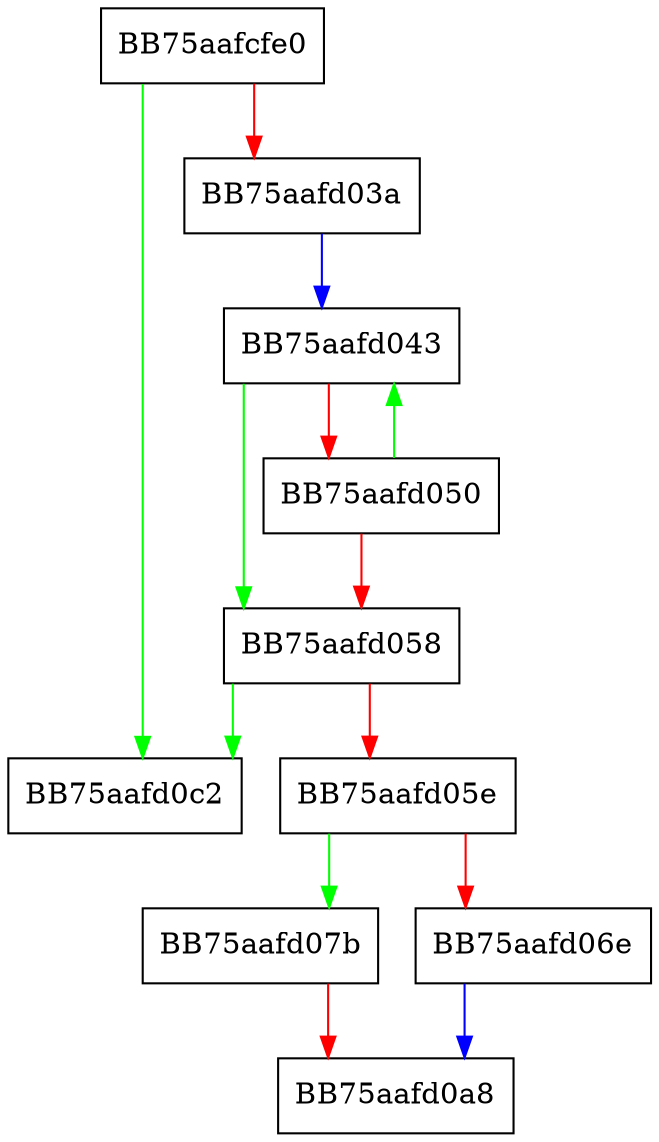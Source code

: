 digraph elfhdr___index {
  node [shape="box"];
  graph [splines=ortho];
  BB75aafcfe0 -> BB75aafd0c2 [color="green"];
  BB75aafcfe0 -> BB75aafd03a [color="red"];
  BB75aafd03a -> BB75aafd043 [color="blue"];
  BB75aafd043 -> BB75aafd058 [color="green"];
  BB75aafd043 -> BB75aafd050 [color="red"];
  BB75aafd050 -> BB75aafd043 [color="green"];
  BB75aafd050 -> BB75aafd058 [color="red"];
  BB75aafd058 -> BB75aafd0c2 [color="green"];
  BB75aafd058 -> BB75aafd05e [color="red"];
  BB75aafd05e -> BB75aafd07b [color="green"];
  BB75aafd05e -> BB75aafd06e [color="red"];
  BB75aafd06e -> BB75aafd0a8 [color="blue"];
  BB75aafd07b -> BB75aafd0a8 [color="red"];
}